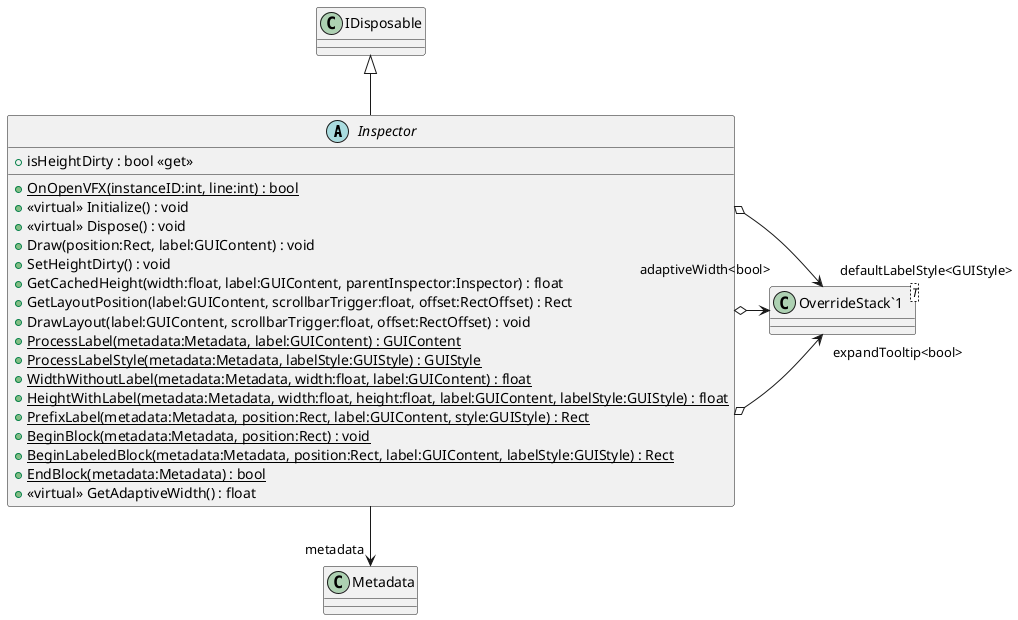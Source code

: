 @startuml
abstract class Inspector {
    + {static} OnOpenVFX(instanceID:int, line:int) : bool
    + <<virtual>> Initialize() : void
    + <<virtual>> Dispose() : void
    + Draw(position:Rect, label:GUIContent) : void
    + isHeightDirty : bool <<get>>
    + SetHeightDirty() : void
    + GetCachedHeight(width:float, label:GUIContent, parentInspector:Inspector) : float
    + GetLayoutPosition(label:GUIContent, scrollbarTrigger:float, offset:RectOffset) : Rect
    + DrawLayout(label:GUIContent, scrollbarTrigger:float, offset:RectOffset) : void
    + {static} ProcessLabel(metadata:Metadata, label:GUIContent) : GUIContent
    + {static} ProcessLabelStyle(metadata:Metadata, labelStyle:GUIStyle) : GUIStyle
    + {static} WidthWithoutLabel(metadata:Metadata, width:float, label:GUIContent) : float
    + {static} HeightWithLabel(metadata:Metadata, width:float, height:float, label:GUIContent, labelStyle:GUIStyle) : float
    + {static} PrefixLabel(metadata:Metadata, position:Rect, label:GUIContent, style:GUIStyle) : Rect
    + {static} BeginBlock(metadata:Metadata, position:Rect) : void
    + {static} BeginLabeledBlock(metadata:Metadata, position:Rect, label:GUIContent, labelStyle:GUIStyle) : Rect
    + {static} EndBlock(metadata:Metadata) : bool
    + <<virtual>> GetAdaptiveWidth() : float
}
class "OverrideStack`1"<T> {
}
IDisposable <|-- Inspector
Inspector --> "metadata" Metadata
Inspector o-> "expandTooltip<bool>" "OverrideStack`1"
Inspector o-> "adaptiveWidth<bool>" "OverrideStack`1"
Inspector o-> "defaultLabelStyle<GUIStyle>" "OverrideStack`1"
@enduml
